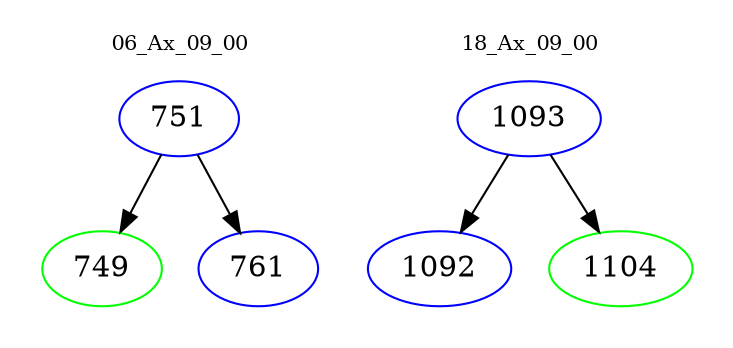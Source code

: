 digraph{
subgraph cluster_0 {
color = white
label = "06_Ax_09_00";
fontsize=10;
T0_751 [label="751", color="blue"]
T0_751 -> T0_749 [color="black"]
T0_749 [label="749", color="green"]
T0_751 -> T0_761 [color="black"]
T0_761 [label="761", color="blue"]
}
subgraph cluster_1 {
color = white
label = "18_Ax_09_00";
fontsize=10;
T1_1093 [label="1093", color="blue"]
T1_1093 -> T1_1092 [color="black"]
T1_1092 [label="1092", color="blue"]
T1_1093 -> T1_1104 [color="black"]
T1_1104 [label="1104", color="green"]
}
}
